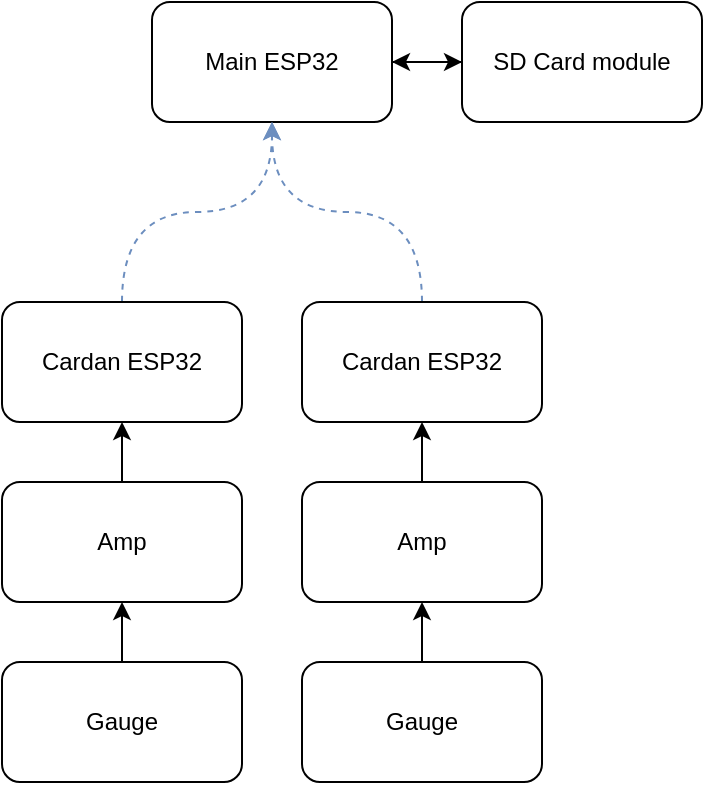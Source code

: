 <mxfile version="24.2.5" type="github">
  <diagram name="Page-1" id="9OuFn9asQA0T_BERR28A">
    <mxGraphModel dx="977" dy="607" grid="1" gridSize="10" guides="1" tooltips="1" connect="1" arrows="1" fold="1" page="1" pageScale="1" pageWidth="850" pageHeight="1100" math="0" shadow="0">
      <root>
        <mxCell id="0" />
        <mxCell id="1" parent="0" />
        <mxCell id="maxmGwOta3VXcljxq-BI-5" style="edgeStyle=orthogonalEdgeStyle;rounded=0;orthogonalLoop=1;jettySize=auto;html=1;entryX=0;entryY=0.5;entryDx=0;entryDy=0;" edge="1" parent="1" source="maxmGwOta3VXcljxq-BI-1" target="maxmGwOta3VXcljxq-BI-2">
          <mxGeometry relative="1" as="geometry" />
        </mxCell>
        <mxCell id="maxmGwOta3VXcljxq-BI-1" value="Main ESP32" style="rounded=1;whiteSpace=wrap;html=1;" vertex="1" parent="1">
          <mxGeometry x="365" y="90" width="120" height="60" as="geometry" />
        </mxCell>
        <mxCell id="maxmGwOta3VXcljxq-BI-6" style="edgeStyle=orthogonalEdgeStyle;rounded=0;orthogonalLoop=1;jettySize=auto;html=1;" edge="1" parent="1" source="maxmGwOta3VXcljxq-BI-2" target="maxmGwOta3VXcljxq-BI-1">
          <mxGeometry relative="1" as="geometry" />
        </mxCell>
        <mxCell id="maxmGwOta3VXcljxq-BI-2" value="SD Card module" style="rounded=1;whiteSpace=wrap;html=1;" vertex="1" parent="1">
          <mxGeometry x="520" y="90" width="120" height="60" as="geometry" />
        </mxCell>
        <mxCell id="maxmGwOta3VXcljxq-BI-26" style="edgeStyle=orthogonalEdgeStyle;rounded=0;orthogonalLoop=1;jettySize=auto;html=1;exitX=0.5;exitY=0;exitDx=0;exitDy=0;entryX=0.5;entryY=1;entryDx=0;entryDy=0;fillColor=#dae8fc;strokeColor=#6c8ebf;dashed=1;curved=1;" edge="1" parent="1" source="maxmGwOta3VXcljxq-BI-7" target="maxmGwOta3VXcljxq-BI-1">
          <mxGeometry relative="1" as="geometry" />
        </mxCell>
        <mxCell id="maxmGwOta3VXcljxq-BI-7" value="Cardan ESP32" style="rounded=1;whiteSpace=wrap;html=1;" vertex="1" parent="1">
          <mxGeometry x="440" y="240" width="120" height="60" as="geometry" />
        </mxCell>
        <mxCell id="maxmGwOta3VXcljxq-BI-11" style="edgeStyle=orthogonalEdgeStyle;rounded=0;orthogonalLoop=1;jettySize=auto;html=1;exitX=0.5;exitY=0;exitDx=0;exitDy=0;entryX=0.5;entryY=1;entryDx=0;entryDy=0;" edge="1" parent="1" source="maxmGwOta3VXcljxq-BI-8" target="maxmGwOta3VXcljxq-BI-7">
          <mxGeometry relative="1" as="geometry" />
        </mxCell>
        <mxCell id="maxmGwOta3VXcljxq-BI-8" value="Amp" style="rounded=1;whiteSpace=wrap;html=1;" vertex="1" parent="1">
          <mxGeometry x="440" y="330" width="120" height="60" as="geometry" />
        </mxCell>
        <mxCell id="maxmGwOta3VXcljxq-BI-10" style="edgeStyle=orthogonalEdgeStyle;rounded=0;orthogonalLoop=1;jettySize=auto;html=1;exitX=0.5;exitY=0;exitDx=0;exitDy=0;entryX=0.5;entryY=1;entryDx=0;entryDy=0;" edge="1" parent="1" source="maxmGwOta3VXcljxq-BI-9" target="maxmGwOta3VXcljxq-BI-8">
          <mxGeometry relative="1" as="geometry" />
        </mxCell>
        <mxCell id="maxmGwOta3VXcljxq-BI-9" value="Gauge" style="rounded=1;whiteSpace=wrap;html=1;" vertex="1" parent="1">
          <mxGeometry x="440" y="420" width="120" height="60" as="geometry" />
        </mxCell>
        <mxCell id="maxmGwOta3VXcljxq-BI-25" style="edgeStyle=orthogonalEdgeStyle;rounded=0;orthogonalLoop=1;jettySize=auto;html=1;exitX=0.5;exitY=0;exitDx=0;exitDy=0;entryX=0.5;entryY=1;entryDx=0;entryDy=0;dashed=1;fillColor=#dae8fc;strokeColor=#6c8ebf;curved=1;" edge="1" parent="1" source="maxmGwOta3VXcljxq-BI-14" target="maxmGwOta3VXcljxq-BI-1">
          <mxGeometry relative="1" as="geometry" />
        </mxCell>
        <mxCell id="maxmGwOta3VXcljxq-BI-14" value="Cardan ESP32" style="rounded=1;whiteSpace=wrap;html=1;" vertex="1" parent="1">
          <mxGeometry x="290" y="240" width="120" height="60" as="geometry" />
        </mxCell>
        <mxCell id="maxmGwOta3VXcljxq-BI-15" style="edgeStyle=orthogonalEdgeStyle;rounded=0;orthogonalLoop=1;jettySize=auto;html=1;exitX=0.5;exitY=0;exitDx=0;exitDy=0;entryX=0.5;entryY=1;entryDx=0;entryDy=0;" edge="1" parent="1" source="maxmGwOta3VXcljxq-BI-16" target="maxmGwOta3VXcljxq-BI-14">
          <mxGeometry relative="1" as="geometry" />
        </mxCell>
        <mxCell id="maxmGwOta3VXcljxq-BI-16" value="Amp" style="rounded=1;whiteSpace=wrap;html=1;" vertex="1" parent="1">
          <mxGeometry x="290" y="330" width="120" height="60" as="geometry" />
        </mxCell>
        <mxCell id="maxmGwOta3VXcljxq-BI-17" style="edgeStyle=orthogonalEdgeStyle;rounded=0;orthogonalLoop=1;jettySize=auto;html=1;exitX=0.5;exitY=0;exitDx=0;exitDy=0;entryX=0.5;entryY=1;entryDx=0;entryDy=0;" edge="1" parent="1" source="maxmGwOta3VXcljxq-BI-18" target="maxmGwOta3VXcljxq-BI-16">
          <mxGeometry relative="1" as="geometry" />
        </mxCell>
        <mxCell id="maxmGwOta3VXcljxq-BI-18" value="Gauge" style="rounded=1;whiteSpace=wrap;html=1;" vertex="1" parent="1">
          <mxGeometry x="290" y="420" width="120" height="60" as="geometry" />
        </mxCell>
      </root>
    </mxGraphModel>
  </diagram>
</mxfile>
